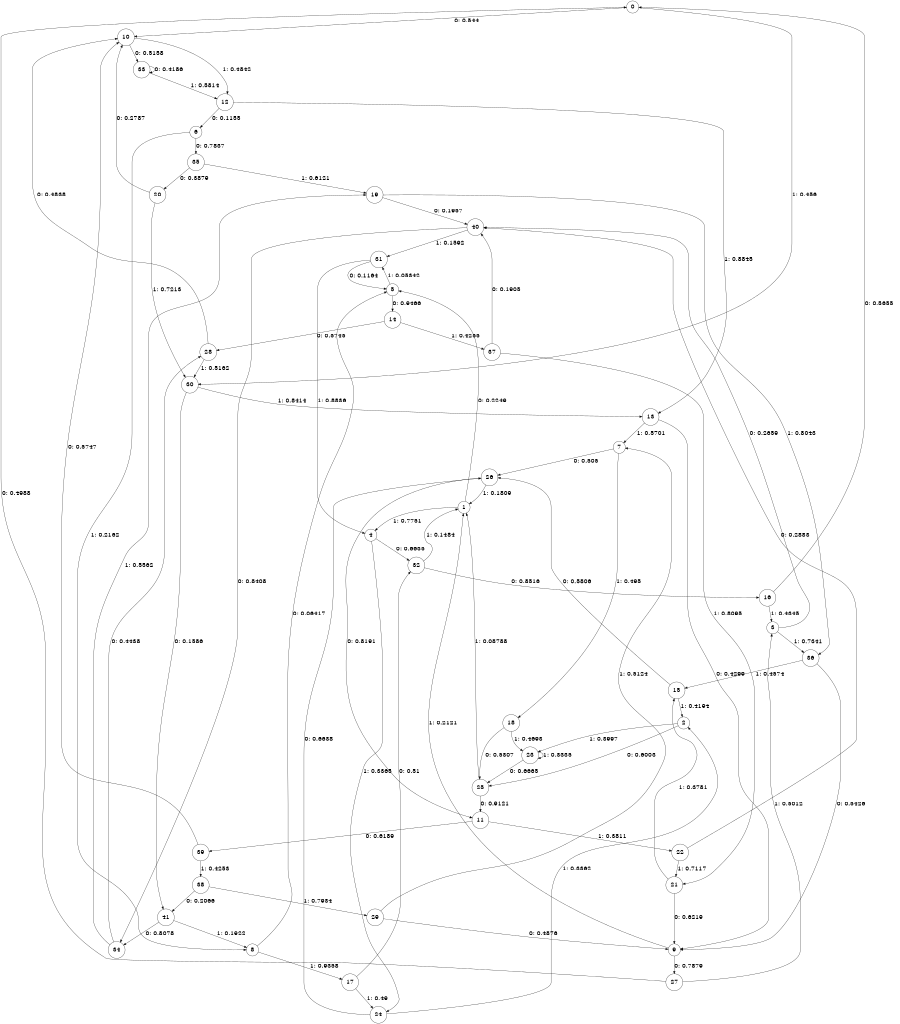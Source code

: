 digraph "ch11faceL8" {
size = "6,8.5";
ratio = "fill";
node [shape = circle];
node [fontsize = 24];
edge [fontsize = 24];
0 -> 10 [label = "0: 0.544    "];
0 -> 30 [label = "1: 0.456    "];
1 -> 5 [label = "0: 0.2249   "];
1 -> 4 [label = "1: 0.7751   "];
2 -> 25 [label = "0: 0.6003   "];
2 -> 23 [label = "1: 0.3997   "];
3 -> 40 [label = "0: 0.2659   "];
3 -> 36 [label = "1: 0.7341   "];
4 -> 32 [label = "0: 0.6635   "];
4 -> 24 [label = "1: 0.3365   "];
5 -> 14 [label = "0: 0.9466   "];
5 -> 31 [label = "1: 0.05342  "];
6 -> 35 [label = "0: 0.7837   "];
6 -> 8 [label = "1: 0.2162   "];
7 -> 26 [label = "0: 0.505    "];
7 -> 18 [label = "1: 0.495    "];
8 -> 5 [label = "0: 0.06417  "];
8 -> 17 [label = "1: 0.9358   "];
9 -> 27 [label = "0: 0.7879   "];
9 -> 1 [label = "1: 0.2121   "];
10 -> 33 [label = "0: 0.5158   "];
10 -> 12 [label = "1: 0.4842   "];
11 -> 39 [label = "0: 0.6189   "];
11 -> 22 [label = "1: 0.3811   "];
12 -> 6 [label = "0: 0.1155   "];
12 -> 13 [label = "1: 0.8845   "];
13 -> 9 [label = "0: 0.4299   "];
13 -> 7 [label = "1: 0.5701   "];
14 -> 28 [label = "0: 0.5745   "];
14 -> 37 [label = "1: 0.4255   "];
15 -> 26 [label = "0: 0.5806   "];
15 -> 2 [label = "1: 0.4194   "];
16 -> 0 [label = "0: 0.5655   "];
16 -> 3 [label = "1: 0.4345   "];
17 -> 32 [label = "0: 0.51     "];
17 -> 24 [label = "1: 0.49     "];
18 -> 25 [label = "0: 0.5307   "];
18 -> 23 [label = "1: 0.4693   "];
19 -> 40 [label = "0: 0.1957   "];
19 -> 36 [label = "1: 0.8043   "];
20 -> 10 [label = "0: 0.2787   "];
20 -> 30 [label = "1: 0.7213   "];
21 -> 9 [label = "0: 0.6219   "];
21 -> 15 [label = "1: 0.3781   "];
22 -> 40 [label = "0: 0.2883   "];
22 -> 21 [label = "1: 0.7117   "];
23 -> 25 [label = "0: 0.6665   "];
23 -> 23 [label = "1: 0.3335   "];
24 -> 26 [label = "0: 0.6638   "];
24 -> 2 [label = "1: 0.3362   "];
25 -> 11 [label = "0: 0.9121   "];
25 -> 1 [label = "1: 0.08788  "];
26 -> 11 [label = "0: 0.8191   "];
26 -> 1 [label = "1: 0.1809   "];
27 -> 0 [label = "0: 0.4988   "];
27 -> 3 [label = "1: 0.5012   "];
28 -> 10 [label = "0: 0.4838   "];
28 -> 30 [label = "1: 0.5162   "];
29 -> 9 [label = "0: 0.4876   "];
29 -> 7 [label = "1: 0.5124   "];
30 -> 41 [label = "0: 0.1586   "];
30 -> 13 [label = "1: 0.8414   "];
31 -> 5 [label = "0: 0.1164   "];
31 -> 4 [label = "1: 0.8836   "];
32 -> 16 [label = "0: 0.8516   "];
32 -> 1 [label = "1: 0.1484   "];
33 -> 33 [label = "0: 0.4186   "];
33 -> 12 [label = "1: 0.5814   "];
34 -> 28 [label = "0: 0.4438   "];
34 -> 19 [label = "1: 0.5562   "];
35 -> 20 [label = "0: 0.3879   "];
35 -> 19 [label = "1: 0.6121   "];
36 -> 9 [label = "0: 0.5426   "];
36 -> 15 [label = "1: 0.4574   "];
37 -> 40 [label = "0: 0.1905   "];
37 -> 21 [label = "1: 0.8095   "];
38 -> 41 [label = "0: 0.2066   "];
38 -> 29 [label = "1: 0.7934   "];
39 -> 10 [label = "0: 0.5747   "];
39 -> 38 [label = "1: 0.4253   "];
40 -> 34 [label = "0: 0.8408   "];
40 -> 31 [label = "1: 0.1592   "];
41 -> 34 [label = "0: 0.8078   "];
41 -> 8 [label = "1: 0.1922   "];
}